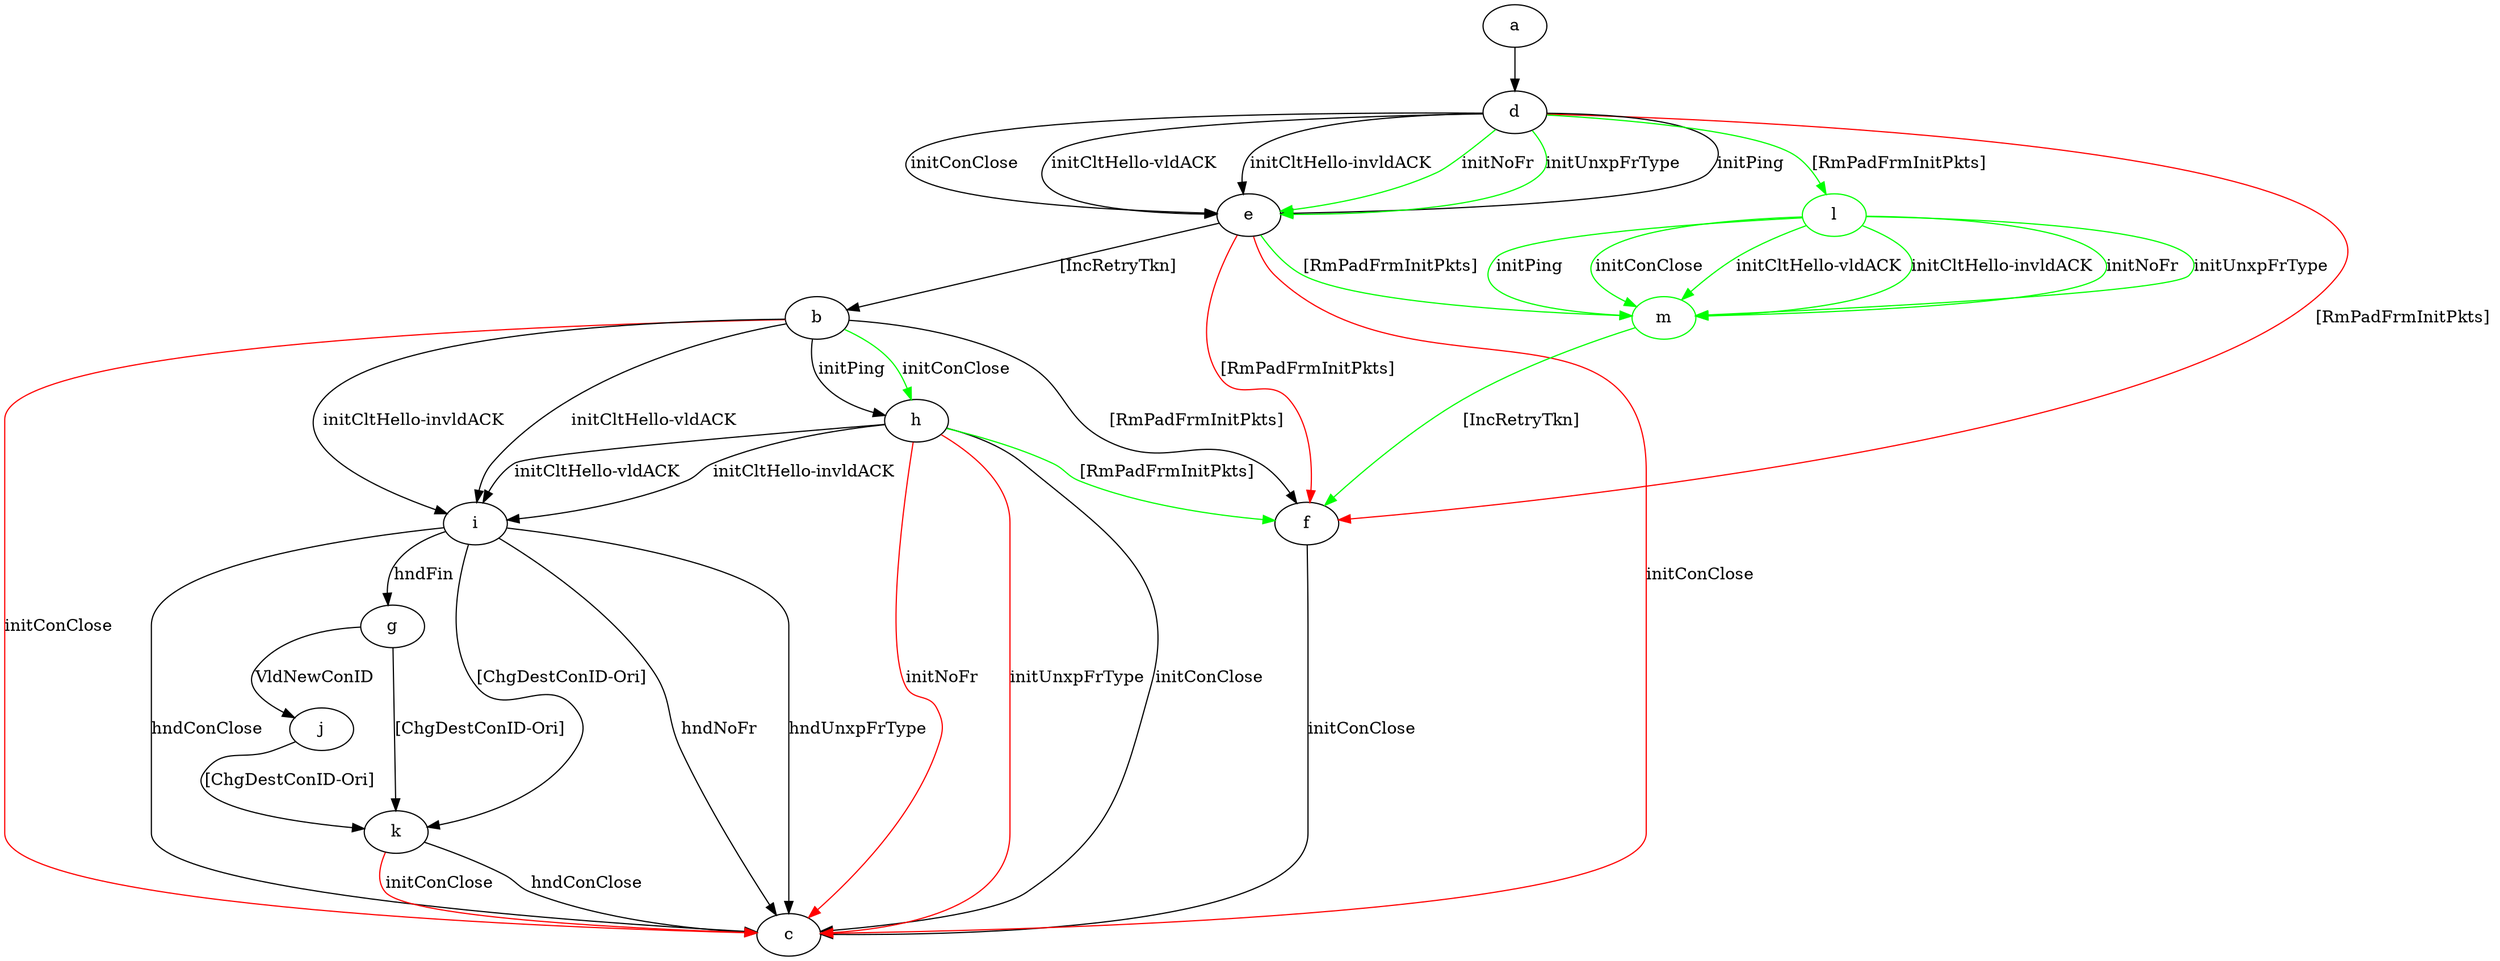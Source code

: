 digraph "" {
	a -> d	[key=0];
	b -> c	[key=0,
		color=red,
		label="initConClose "];
	b -> f	[key=0,
		label="[RmPadFrmInitPkts] "];
	b -> h	[key=0,
		label="initPing "];
	b -> h	[key=1,
		color=green,
		label="initConClose "];
	b -> i	[key=0,
		label="initCltHello-vldACK "];
	b -> i	[key=1,
		label="initCltHello-invldACK "];
	d -> e	[key=0,
		label="initPing "];
	d -> e	[key=1,
		label="initConClose "];
	d -> e	[key=2,
		label="initCltHello-vldACK "];
	d -> e	[key=3,
		label="initCltHello-invldACK "];
	d -> e	[key=4,
		color=green,
		label="initNoFr "];
	d -> e	[key=5,
		color=green,
		label="initUnxpFrType "];
	d -> f	[key=0,
		color=red,
		label="[RmPadFrmInitPkts] "];
	l	[color=green];
	d -> l	[key=0,
		color=green,
		label="[RmPadFrmInitPkts] "];
	e -> b	[key=0,
		label="[IncRetryTkn] "];
	e -> c	[key=0,
		color=red,
		label="initConClose "];
	e -> f	[key=0,
		color=red,
		label="[RmPadFrmInitPkts] "];
	m	[color=green];
	e -> m	[key=0,
		color=green,
		label="[RmPadFrmInitPkts] "];
	f -> c	[key=0,
		label="initConClose "];
	g -> j	[key=0,
		label="VldNewConID "];
	g -> k	[key=0,
		label="[ChgDestConID-Ori] "];
	h -> c	[key=0,
		label="initConClose "];
	h -> c	[key=1,
		color=red,
		label="initNoFr "];
	h -> c	[key=2,
		color=red,
		label="initUnxpFrType "];
	h -> f	[key=0,
		color=green,
		label="[RmPadFrmInitPkts] "];
	h -> i	[key=0,
		label="initCltHello-vldACK "];
	h -> i	[key=1,
		label="initCltHello-invldACK "];
	i -> c	[key=0,
		label="hndNoFr "];
	i -> c	[key=1,
		label="hndUnxpFrType "];
	i -> c	[key=2,
		label="hndConClose "];
	i -> g	[key=0,
		label="hndFin "];
	i -> k	[key=0,
		label="[ChgDestConID-Ori] "];
	j -> k	[key=0,
		label="[ChgDestConID-Ori] "];
	k -> c	[key=0,
		label="hndConClose "];
	k -> c	[key=1,
		color=red,
		label="initConClose "];
	l -> m	[key=0,
		color=green,
		label="initPing "];
	l -> m	[key=1,
		color=green,
		label="initConClose "];
	l -> m	[key=2,
		color=green,
		label="initCltHello-vldACK "];
	l -> m	[key=3,
		color=green,
		label="initCltHello-invldACK "];
	l -> m	[key=4,
		color=green,
		label="initNoFr "];
	l -> m	[key=5,
		color=green,
		label="initUnxpFrType "];
	m -> f	[key=0,
		color=green,
		label="[IncRetryTkn] "];
}
